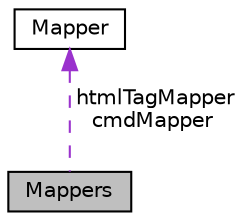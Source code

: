 digraph "Mappers"
{
 // INTERACTIVE_SVG=YES
 // LATEX_PDF_SIZE
  edge [fontname="Helvetica",fontsize="10",labelfontname="Helvetica",labelfontsize="10"];
  node [fontname="Helvetica",fontsize="10",shape=record];
  Node1 [label="Mappers",height=0.2,width=0.4,color="black", fillcolor="grey75", style="filled", fontcolor="black",tooltip="Class representing a namespace for the doxygen and HTML command mappers."];
  Node2 -> Node1 [dir="back",color="darkorchid3",fontsize="10",style="dashed",label=" htmlTagMapper\ncmdMapper" ,fontname="Helvetica"];
  Node2 [label="Mapper",height=0.2,width=0.4,color="black", fillcolor="white", style="filled",URL="$d9/d09/class_mapper.html",tooltip="Class representing a mapping from command names to command IDs."];
}

